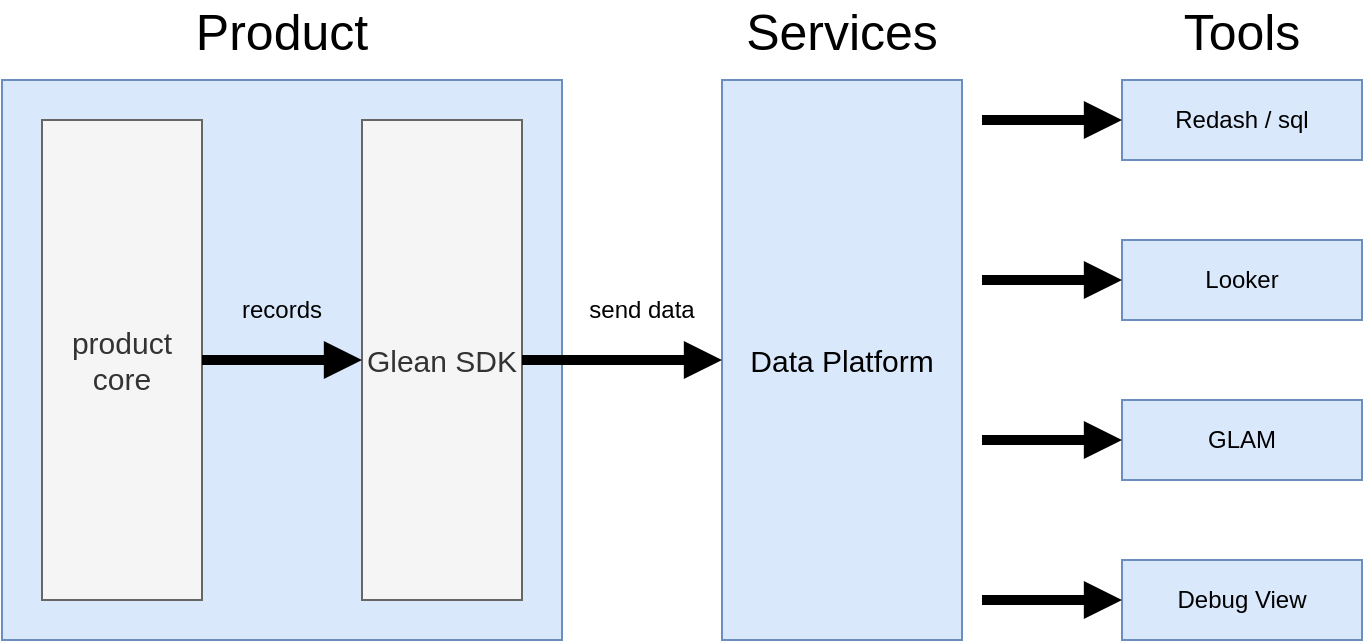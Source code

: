 <mxfile version="15.7.4"><diagram id="pEgxSdzWIaXeMp_UbgXY" name="Page-1"><mxGraphModel dx="1964" dy="1166" grid="1" gridSize="10" guides="1" tooltips="1" connect="1" arrows="1" fold="1" page="1" pageScale="1" pageWidth="850" pageHeight="1100" math="0" shadow="0"><root><mxCell id="0"/><mxCell id="1" parent="0"/><mxCell id="i7ZS6XqUXBAuY2ZSrjiN-2" value="" style="rounded=0;whiteSpace=wrap;html=1;fillColor=#dae8fc;strokeColor=#6c8ebf;" vertex="1" parent="1"><mxGeometry x="80" y="50" width="280" height="280" as="geometry"/></mxCell><mxCell id="i7ZS6XqUXBAuY2ZSrjiN-3" value="&lt;div style=&quot;font-size: 15px&quot;&gt;&lt;font style=&quot;font-size: 15px&quot;&gt;product&lt;/font&gt;&lt;/div&gt;&lt;div style=&quot;font-size: 15px&quot;&gt;&lt;font style=&quot;font-size: 15px&quot;&gt;core&lt;br&gt;&lt;/font&gt;&lt;/div&gt;" style="rounded=0;whiteSpace=wrap;html=1;fillColor=#f5f5f5;fontColor=#333333;strokeColor=#666666;" vertex="1" parent="1"><mxGeometry x="100" y="70" width="80" height="240" as="geometry"/></mxCell><mxCell id="i7ZS6XqUXBAuY2ZSrjiN-4" value="&lt;font style=&quot;font-size: 15px&quot;&gt;Glean SDK&lt;/font&gt;" style="rounded=0;whiteSpace=wrap;html=1;fillColor=#f5f5f5;fontColor=#333333;strokeColor=#666666;" vertex="1" parent="1"><mxGeometry x="260" y="70" width="80" height="240" as="geometry"/></mxCell><mxCell id="i7ZS6XqUXBAuY2ZSrjiN-5" value="" style="endArrow=block;html=1;rounded=0;exitX=1;exitY=0.5;exitDx=0;exitDy=0;entryX=0;entryY=0.5;entryDx=0;entryDy=0;strokeWidth=5;endFill=1;" edge="1" parent="1" source="i7ZS6XqUXBAuY2ZSrjiN-3" target="i7ZS6XqUXBAuY2ZSrjiN-4"><mxGeometry width="50" height="50" relative="1" as="geometry"><mxPoint x="400" y="390" as="sourcePoint"/><mxPoint x="450" y="340" as="targetPoint"/></mxGeometry></mxCell><mxCell id="i7ZS6XqUXBAuY2ZSrjiN-6" value="&lt;div&gt;records&lt;/div&gt;" style="text;html=1;strokeColor=none;fillColor=none;align=center;verticalAlign=middle;whiteSpace=wrap;rounded=0;" vertex="1" parent="1"><mxGeometry x="190" y="150" width="60" height="30" as="geometry"/></mxCell><mxCell id="i7ZS6XqUXBAuY2ZSrjiN-7" value="&lt;div style=&quot;font-size: 25px&quot;&gt;&lt;font style=&quot;font-size: 25px&quot;&gt;Product&lt;/font&gt;&lt;/div&gt;" style="text;html=1;strokeColor=none;fillColor=none;align=center;verticalAlign=middle;whiteSpace=wrap;rounded=0;" vertex="1" parent="1"><mxGeometry x="190" y="10" width="60" height="30" as="geometry"/></mxCell><mxCell id="i7ZS6XqUXBAuY2ZSrjiN-8" value="&lt;font style=&quot;font-size: 15px&quot;&gt;Data Platform&lt;br&gt;&lt;/font&gt;" style="rounded=0;whiteSpace=wrap;html=1;fillColor=#dae8fc;strokeColor=#6c8ebf;" vertex="1" parent="1"><mxGeometry x="440" y="50" width="120" height="280" as="geometry"/></mxCell><mxCell id="i7ZS6XqUXBAuY2ZSrjiN-9" value="" style="endArrow=block;html=1;rounded=0;strokeWidth=5;endFill=1;exitX=1;exitY=0.5;exitDx=0;exitDy=0;" edge="1" parent="1" source="i7ZS6XqUXBAuY2ZSrjiN-4" target="i7ZS6XqUXBAuY2ZSrjiN-8"><mxGeometry width="50" height="50" relative="1" as="geometry"><mxPoint x="390" y="200" as="sourcePoint"/><mxPoint x="270" y="200" as="targetPoint"/></mxGeometry></mxCell><mxCell id="i7ZS6XqUXBAuY2ZSrjiN-10" value="&lt;div&gt;send data&lt;/div&gt;" style="text;html=1;strokeColor=none;fillColor=none;align=center;verticalAlign=middle;whiteSpace=wrap;rounded=0;" vertex="1" parent="1"><mxGeometry x="370" y="150" width="60" height="30" as="geometry"/></mxCell><mxCell id="i7ZS6XqUXBAuY2ZSrjiN-11" value="&lt;div style=&quot;font-size: 25px&quot;&gt;&lt;font style=&quot;font-size: 25px&quot;&gt;Services&lt;/font&gt;&lt;/div&gt;" style="text;html=1;strokeColor=none;fillColor=none;align=center;verticalAlign=middle;whiteSpace=wrap;rounded=0;" vertex="1" parent="1"><mxGeometry x="470" y="10" width="60" height="30" as="geometry"/></mxCell><mxCell id="i7ZS6XqUXBAuY2ZSrjiN-12" value="&lt;div style=&quot;font-size: 25px&quot;&gt;&lt;font style=&quot;font-size: 25px&quot;&gt;Tools&lt;/font&gt;&lt;/div&gt;" style="text;html=1;strokeColor=none;fillColor=none;align=center;verticalAlign=middle;whiteSpace=wrap;rounded=0;" vertex="1" parent="1"><mxGeometry x="670" y="10" width="60" height="30" as="geometry"/></mxCell><mxCell id="i7ZS6XqUXBAuY2ZSrjiN-13" value="&lt;div&gt;Redash / sql&lt;/div&gt;" style="rounded=0;whiteSpace=wrap;html=1;fillColor=#dae8fc;strokeColor=#6c8ebf;" vertex="1" parent="1"><mxGeometry x="640" y="50" width="120" height="40" as="geometry"/></mxCell><mxCell id="i7ZS6XqUXBAuY2ZSrjiN-14" value="&lt;div&gt;Looker&lt;/div&gt;" style="rounded=0;whiteSpace=wrap;html=1;fillColor=#dae8fc;strokeColor=#6c8ebf;" vertex="1" parent="1"><mxGeometry x="640" y="130" width="120" height="40" as="geometry"/></mxCell><mxCell id="i7ZS6XqUXBAuY2ZSrjiN-15" value="GLAM" style="rounded=0;whiteSpace=wrap;html=1;fillColor=#dae8fc;strokeColor=#6c8ebf;" vertex="1" parent="1"><mxGeometry x="640" y="210" width="120" height="40" as="geometry"/></mxCell><mxCell id="i7ZS6XqUXBAuY2ZSrjiN-16" value="Debug View" style="rounded=0;whiteSpace=wrap;html=1;fillColor=#dae8fc;strokeColor=#6c8ebf;" vertex="1" parent="1"><mxGeometry x="640" y="290" width="120" height="40" as="geometry"/></mxCell><mxCell id="i7ZS6XqUXBAuY2ZSrjiN-17" value="" style="endArrow=block;html=1;rounded=0;strokeWidth=5;endFill=1;entryX=0;entryY=0.5;entryDx=0;entryDy=0;" edge="1" parent="1" target="i7ZS6XqUXBAuY2ZSrjiN-13"><mxGeometry width="50" height="50" relative="1" as="geometry"><mxPoint x="570" y="70" as="sourcePoint"/><mxPoint x="620" y="40" as="targetPoint"/></mxGeometry></mxCell><mxCell id="i7ZS6XqUXBAuY2ZSrjiN-18" value="" style="endArrow=block;html=1;rounded=0;strokeWidth=5;endFill=1;entryX=0;entryY=0.5;entryDx=0;entryDy=0;" edge="1" parent="1" target="i7ZS6XqUXBAuY2ZSrjiN-14"><mxGeometry width="50" height="50" relative="1" as="geometry"><mxPoint x="570" y="150" as="sourcePoint"/><mxPoint x="650" y="79" as="targetPoint"/></mxGeometry></mxCell><mxCell id="i7ZS6XqUXBAuY2ZSrjiN-19" value="" style="endArrow=block;html=1;rounded=0;strokeWidth=5;endFill=1;entryX=0;entryY=0.5;entryDx=0;entryDy=0;" edge="1" parent="1" target="i7ZS6XqUXBAuY2ZSrjiN-15"><mxGeometry width="50" height="50" relative="1" as="geometry"><mxPoint x="570" y="230" as="sourcePoint"/><mxPoint x="650" y="160" as="targetPoint"/></mxGeometry></mxCell><mxCell id="i7ZS6XqUXBAuY2ZSrjiN-20" value="" style="endArrow=block;html=1;rounded=0;strokeWidth=5;endFill=1;entryX=0;entryY=0.5;entryDx=0;entryDy=0;" edge="1" parent="1" target="i7ZS6XqUXBAuY2ZSrjiN-16"><mxGeometry width="50" height="50" relative="1" as="geometry"><mxPoint x="570" y="310" as="sourcePoint"/><mxPoint x="650" y="240" as="targetPoint"/></mxGeometry></mxCell></root></mxGraphModel></diagram></mxfile>